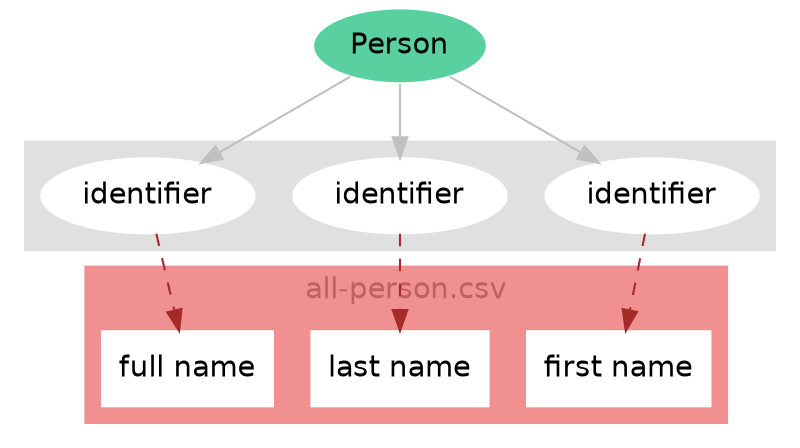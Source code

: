 digraph {
	graph [bb="0,0,350,393",
		fontname=helvetica,
		overlap=False,
		remincross=true,
		splines=true
	];
	node [label="\N"];
	subgraph cluster2 {
		graph [bb="8,102,342,154",
			color="#e0e0e0",
			fontcolor="#909090",
			fontname=helvetica,
			label="",
			rank=same,
			style=filled
		];
		1		 [color=white,
			fontcolor=black,
			fontname=helvetica,
			height=0.5,
			label=identifier,
			pos="133,128",
			shape=ellipse,
			style=filled,
			width=0.92075];
		2		 [color=white,
			fontcolor=black,
			fontname=helvetica,
			height=0.5,
			label=identifier,
			pos="133,128",
			shape=ellipse,
			style=filled,
			width=0.92075];
		3		 [color=white,
			fontcolor=black,
			fontname=helvetica,
			height=0.5,
			label=identifier,
			pos="133,128",
			shape=ellipse,
			style=filled,
			width=0.92075];
	}
	subgraph cluster3 {
		graph [bb="11,8,315,83",
			color="#f09090",
			fontcolor="#c06060",
			fontname=helvetica,
			label="all-person.csv",
			lheight=0.21,
			lp="163,71.5",
			lwidth=1.39,
			rank=same,
			style=filled
		];
		10		 [color=white,
			fontname=helvetica,
			height=0.5,
			label="first name",
			pos="136,34",
			shape=box,
			style=filled,
			width=0.75];
		11		 [color=white,
			fontname=helvetica,
			height=0.5,
			label="last name",
			pos="136,34",
			shape=box,
			style=filled,
			width=0.75];
		12		 [color=white,
			fontname=helvetica,
			height=0.5,
			label="full name",
			pos="136,34",
			shape=box,
			style=filled,
			width=0.75];
	}
	1 -> 10	 [color=brown,
		fontname="helvetica-italic",
		pos="e,135.44,52.227 133.56,109.7 134,96.46 134.6,77.947 135.1,62.663",
		style=dashed];
	2 -> 11	 [color=brown,
		fontname="helvetica-italic",
		pos="e,135.44,52.227 133.56,109.7 134,96.46 134.6,77.947 135.1,62.663",
		style=dashed];
	3 -> 12	 [color=brown,
		fontname="helvetica-italic",
		pos="e,135.44,52.227 133.56,109.7 134,96.46 134.6,77.947 135.1,62.663",
		style=dashed];
	1751299243	 [color=white,
		fillcolor="#59d0a0",
		fontname=helvetica,
		height=0.5,
		label=Person,
		pos="133,201",
		shape=ellipse,
		style=filled,
		width=1.0652];
	1751299243 -> 1	 [color=gray,
		fontname="helvetica-italic",
		pos="e,133,146.03 133,182.81 133,174.79 133,165.05 133,156.07"];
	1751299243 -> 2	 [color=gray,
		fontname="helvetica-italic",
		pos="e,133,146.03 133,182.81 133,174.79 133,165.05 133,156.07"];
	1751299243 -> 3	 [color=gray,
		fontname="helvetica-italic",
		pos="e,133,146.03 133,182.81 133,174.79 133,165.05 133,156.07"];
}
